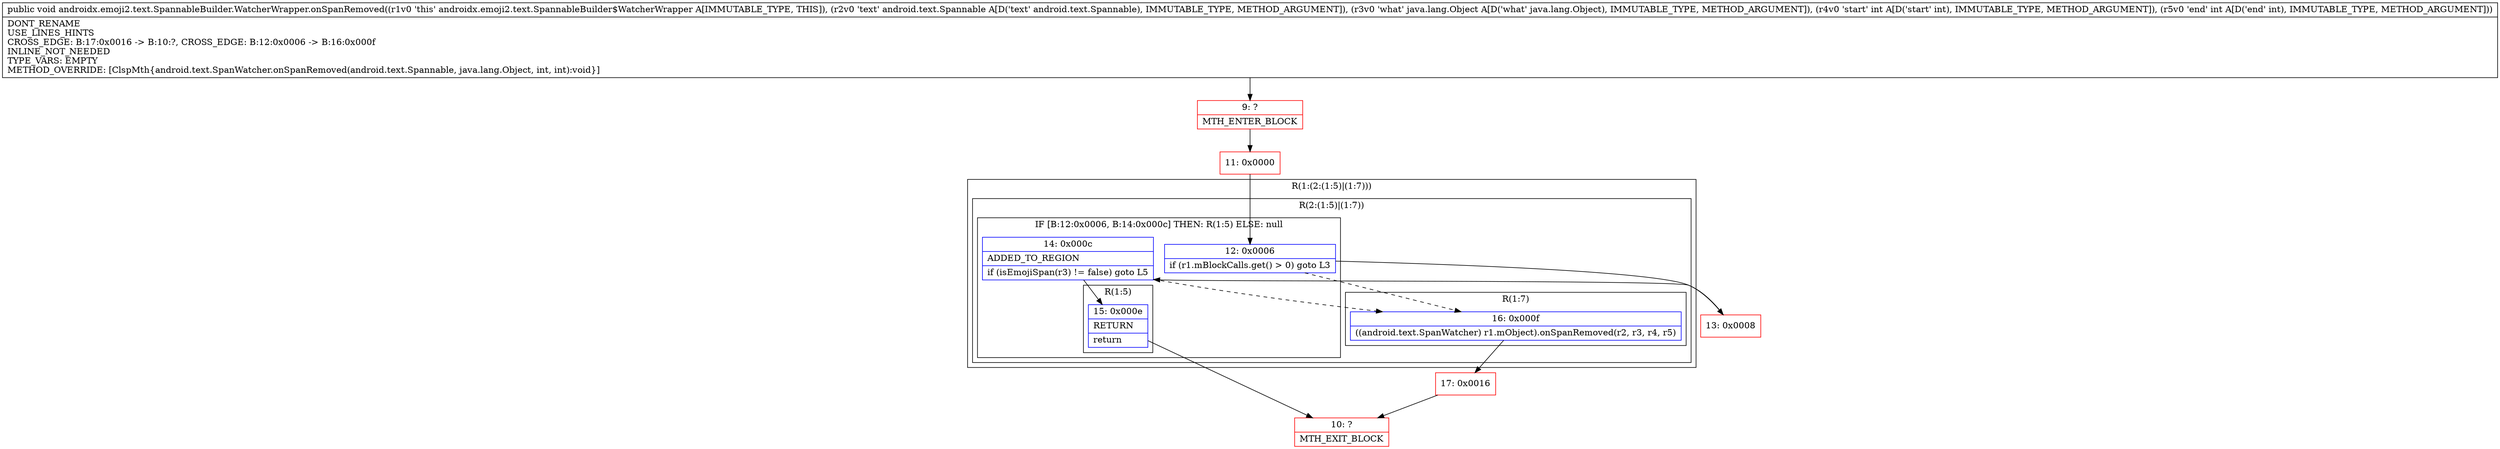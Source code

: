 digraph "CFG forandroidx.emoji2.text.SpannableBuilder.WatcherWrapper.onSpanRemoved(Landroid\/text\/Spannable;Ljava\/lang\/Object;II)V" {
subgraph cluster_Region_252183495 {
label = "R(1:(2:(1:5)|(1:7)))";
node [shape=record,color=blue];
subgraph cluster_Region_656651125 {
label = "R(2:(1:5)|(1:7))";
node [shape=record,color=blue];
subgraph cluster_IfRegion_1895323004 {
label = "IF [B:12:0x0006, B:14:0x000c] THEN: R(1:5) ELSE: null";
node [shape=record,color=blue];
Node_12 [shape=record,label="{12\:\ 0x0006|if (r1.mBlockCalls.get() \> 0) goto L3\l}"];
Node_14 [shape=record,label="{14\:\ 0x000c|ADDED_TO_REGION\l|if (isEmojiSpan(r3) != false) goto L5\l}"];
subgraph cluster_Region_416523436 {
label = "R(1:5)";
node [shape=record,color=blue];
Node_15 [shape=record,label="{15\:\ 0x000e|RETURN\l|return\l}"];
}
}
subgraph cluster_Region_1460308554 {
label = "R(1:7)";
node [shape=record,color=blue];
Node_16 [shape=record,label="{16\:\ 0x000f|((android.text.SpanWatcher) r1.mObject).onSpanRemoved(r2, r3, r4, r5)\l}"];
}
}
}
Node_9 [shape=record,color=red,label="{9\:\ ?|MTH_ENTER_BLOCK\l}"];
Node_11 [shape=record,color=red,label="{11\:\ 0x0000}"];
Node_13 [shape=record,color=red,label="{13\:\ 0x0008}"];
Node_10 [shape=record,color=red,label="{10\:\ ?|MTH_EXIT_BLOCK\l}"];
Node_17 [shape=record,color=red,label="{17\:\ 0x0016}"];
MethodNode[shape=record,label="{public void androidx.emoji2.text.SpannableBuilder.WatcherWrapper.onSpanRemoved((r1v0 'this' androidx.emoji2.text.SpannableBuilder$WatcherWrapper A[IMMUTABLE_TYPE, THIS]), (r2v0 'text' android.text.Spannable A[D('text' android.text.Spannable), IMMUTABLE_TYPE, METHOD_ARGUMENT]), (r3v0 'what' java.lang.Object A[D('what' java.lang.Object), IMMUTABLE_TYPE, METHOD_ARGUMENT]), (r4v0 'start' int A[D('start' int), IMMUTABLE_TYPE, METHOD_ARGUMENT]), (r5v0 'end' int A[D('end' int), IMMUTABLE_TYPE, METHOD_ARGUMENT]))  | DONT_RENAME\lUSE_LINES_HINTS\lCROSS_EDGE: B:17:0x0016 \-\> B:10:?, CROSS_EDGE: B:12:0x0006 \-\> B:16:0x000f\lINLINE_NOT_NEEDED\lTYPE_VARS: EMPTY\lMETHOD_OVERRIDE: [ClspMth\{android.text.SpanWatcher.onSpanRemoved(android.text.Spannable, java.lang.Object, int, int):void\}]\l}"];
MethodNode -> Node_9;Node_12 -> Node_13;
Node_12 -> Node_16[style=dashed];
Node_14 -> Node_15;
Node_14 -> Node_16[style=dashed];
Node_15 -> Node_10;
Node_16 -> Node_17;
Node_9 -> Node_11;
Node_11 -> Node_12;
Node_13 -> Node_14;
Node_17 -> Node_10;
}

